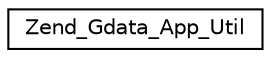 digraph G
{
  edge [fontname="Helvetica",fontsize="10",labelfontname="Helvetica",labelfontsize="10"];
  node [fontname="Helvetica",fontsize="10",shape=record];
  rankdir="LR";
  Node1 [label="Zend_Gdata_App_Util",height=0.2,width=0.4,color="black", fillcolor="white", style="filled",URL="$class_zend___gdata___app___util.html"];
}
